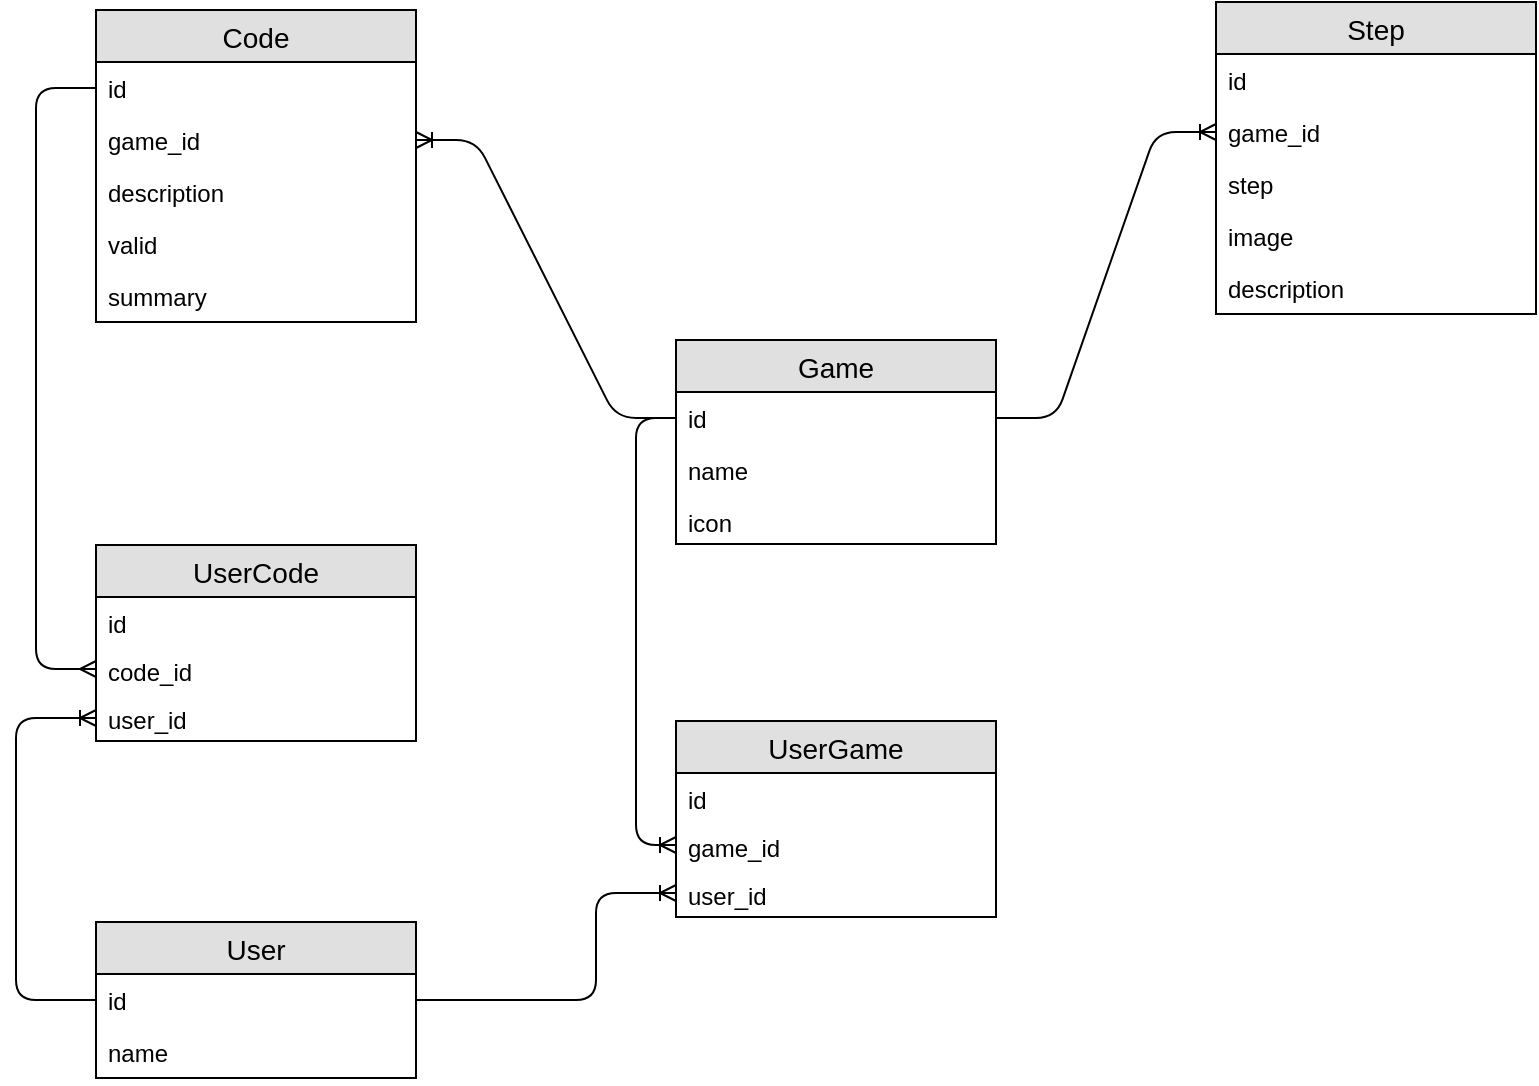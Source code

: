 <mxfile pages="1" version="11.2.5" type="device"><diagram id="rPDLHBHlTD3OvZhAEcyt" name="ER"><mxGraphModel dx="999" dy="465" grid="1" gridSize="10" guides="1" tooltips="1" connect="1" arrows="1" fold="1" page="1" pageScale="1" pageWidth="850" pageHeight="1100" math="0" shadow="0"><root><mxCell id="0"/><mxCell id="1" parent="0"/><mxCell id="XupTdPLpmOC1wS_e2Z3I-1" value="Game" style="swimlane;fontStyle=0;childLayout=stackLayout;horizontal=1;startSize=26;fillColor=#e0e0e0;horizontalStack=0;resizeParent=1;resizeParentMax=0;resizeLast=0;collapsible=1;marginBottom=0;swimlaneFillColor=#ffffff;align=center;fontSize=14;" parent="1" vertex="1"><mxGeometry x="370" y="209" width="160" height="102" as="geometry"/></mxCell><mxCell id="XupTdPLpmOC1wS_e2Z3I-2" value="id" style="text;strokeColor=none;fillColor=none;spacingLeft=4;spacingRight=4;overflow=hidden;rotatable=0;points=[[0,0.5],[1,0.5]];portConstraint=eastwest;fontSize=12;" parent="XupTdPLpmOC1wS_e2Z3I-1" vertex="1"><mxGeometry y="26" width="160" height="26" as="geometry"/></mxCell><mxCell id="XupTdPLpmOC1wS_e2Z3I-3" value="name" style="text;strokeColor=none;fillColor=none;spacingLeft=4;spacingRight=4;overflow=hidden;rotatable=0;points=[[0,0.5],[1,0.5]];portConstraint=eastwest;fontSize=12;" parent="XupTdPLpmOC1wS_e2Z3I-1" vertex="1"><mxGeometry y="52" width="160" height="26" as="geometry"/></mxCell><mxCell id="XupTdPLpmOC1wS_e2Z3I-4" value="icon" style="text;strokeColor=none;fillColor=none;spacingLeft=4;spacingRight=4;overflow=hidden;rotatable=0;points=[[0,0.5],[1,0.5]];portConstraint=eastwest;fontSize=12;" parent="XupTdPLpmOC1wS_e2Z3I-1" vertex="1"><mxGeometry y="78" width="160" height="24" as="geometry"/></mxCell><mxCell id="XupTdPLpmOC1wS_e2Z3I-5" value="User" style="swimlane;fontStyle=0;childLayout=stackLayout;horizontal=1;startSize=26;fillColor=#e0e0e0;horizontalStack=0;resizeParent=1;resizeParentMax=0;resizeLast=0;collapsible=1;marginBottom=0;swimlaneFillColor=#ffffff;align=center;fontSize=14;" parent="1" vertex="1"><mxGeometry x="80" y="500" width="160" height="78" as="geometry"/></mxCell><mxCell id="XupTdPLpmOC1wS_e2Z3I-6" value="id" style="text;strokeColor=none;fillColor=none;spacingLeft=4;spacingRight=4;overflow=hidden;rotatable=0;points=[[0,0.5],[1,0.5]];portConstraint=eastwest;fontSize=12;" parent="XupTdPLpmOC1wS_e2Z3I-5" vertex="1"><mxGeometry y="26" width="160" height="26" as="geometry"/></mxCell><mxCell id="XupTdPLpmOC1wS_e2Z3I-7" value="name" style="text;strokeColor=none;fillColor=none;spacingLeft=4;spacingRight=4;overflow=hidden;rotatable=0;points=[[0,0.5],[1,0.5]];portConstraint=eastwest;fontSize=12;" parent="XupTdPLpmOC1wS_e2Z3I-5" vertex="1"><mxGeometry y="52" width="160" height="26" as="geometry"/></mxCell><mxCell id="XupTdPLpmOC1wS_e2Z3I-9" value="Code" style="swimlane;fontStyle=0;childLayout=stackLayout;horizontal=1;startSize=26;fillColor=#e0e0e0;horizontalStack=0;resizeParent=1;resizeParentMax=0;resizeLast=0;collapsible=1;marginBottom=0;swimlaneFillColor=#ffffff;align=center;fontSize=14;" parent="1" vertex="1"><mxGeometry x="80" y="44" width="160" height="156" as="geometry"/></mxCell><mxCell id="XupTdPLpmOC1wS_e2Z3I-10" value="id" style="text;strokeColor=none;fillColor=none;spacingLeft=4;spacingRight=4;overflow=hidden;rotatable=0;points=[[0,0.5],[1,0.5]];portConstraint=eastwest;fontSize=12;" parent="XupTdPLpmOC1wS_e2Z3I-9" vertex="1"><mxGeometry y="26" width="160" height="26" as="geometry"/></mxCell><mxCell id="C00MlDq9WZtfx4_j9q5f-2" value="game_id" style="text;strokeColor=none;fillColor=none;spacingLeft=4;spacingRight=4;overflow=hidden;rotatable=0;points=[[0,0.5],[1,0.5]];portConstraint=eastwest;fontSize=12;" vertex="1" parent="XupTdPLpmOC1wS_e2Z3I-9"><mxGeometry y="52" width="160" height="26" as="geometry"/></mxCell><mxCell id="XupTdPLpmOC1wS_e2Z3I-19" value="description" style="text;strokeColor=none;fillColor=none;spacingLeft=4;spacingRight=4;overflow=hidden;rotatable=0;points=[[0,0.5],[1,0.5]];portConstraint=eastwest;fontSize=12;" parent="XupTdPLpmOC1wS_e2Z3I-9" vertex="1"><mxGeometry y="78" width="160" height="26" as="geometry"/></mxCell><mxCell id="C00MlDq9WZtfx4_j9q5f-1" value="valid" style="text;strokeColor=none;fillColor=none;spacingLeft=4;spacingRight=4;overflow=hidden;rotatable=0;points=[[0,0.5],[1,0.5]];portConstraint=eastwest;fontSize=12;" vertex="1" parent="XupTdPLpmOC1wS_e2Z3I-9"><mxGeometry y="104" width="160" height="26" as="geometry"/></mxCell><mxCell id="C00MlDq9WZtfx4_j9q5f-16" value="summary" style="text;strokeColor=none;fillColor=none;spacingLeft=4;spacingRight=4;overflow=hidden;rotatable=0;points=[[0,0.5],[1,0.5]];portConstraint=eastwest;fontSize=12;" vertex="1" parent="XupTdPLpmOC1wS_e2Z3I-9"><mxGeometry y="130" width="160" height="26" as="geometry"/></mxCell><mxCell id="XupTdPLpmOC1wS_e2Z3I-14" value="Step" style="swimlane;fontStyle=0;childLayout=stackLayout;horizontal=1;startSize=26;fillColor=#e0e0e0;horizontalStack=0;resizeParent=1;resizeParentMax=0;resizeLast=0;collapsible=1;marginBottom=0;swimlaneFillColor=#ffffff;align=center;fontSize=14;" parent="1" vertex="1"><mxGeometry x="640" y="40" width="160" height="156" as="geometry"/></mxCell><mxCell id="XupTdPLpmOC1wS_e2Z3I-15" value="id" style="text;strokeColor=none;fillColor=none;spacingLeft=4;spacingRight=4;overflow=hidden;rotatable=0;points=[[0,0.5],[1,0.5]];portConstraint=eastwest;fontSize=12;" parent="XupTdPLpmOC1wS_e2Z3I-14" vertex="1"><mxGeometry y="26" width="160" height="26" as="geometry"/></mxCell><mxCell id="XupTdPLpmOC1wS_e2Z3I-17" value="game_id" style="text;strokeColor=none;fillColor=none;spacingLeft=4;spacingRight=4;overflow=hidden;rotatable=0;points=[[0,0.5],[1,0.5]];portConstraint=eastwest;fontSize=12;" parent="XupTdPLpmOC1wS_e2Z3I-14" vertex="1"><mxGeometry y="52" width="160" height="26" as="geometry"/></mxCell><mxCell id="XupTdPLpmOC1wS_e2Z3I-16" value="step" style="text;strokeColor=none;fillColor=none;spacingLeft=4;spacingRight=4;overflow=hidden;rotatable=0;points=[[0,0.5],[1,0.5]];portConstraint=eastwest;fontSize=12;" parent="XupTdPLpmOC1wS_e2Z3I-14" vertex="1"><mxGeometry y="78" width="160" height="26" as="geometry"/></mxCell><mxCell id="XupTdPLpmOC1wS_e2Z3I-20" value="image" style="text;strokeColor=none;fillColor=none;spacingLeft=4;spacingRight=4;overflow=hidden;rotatable=0;points=[[0,0.5],[1,0.5]];portConstraint=eastwest;fontSize=12;" parent="XupTdPLpmOC1wS_e2Z3I-14" vertex="1"><mxGeometry y="104" width="160" height="26" as="geometry"/></mxCell><mxCell id="XupTdPLpmOC1wS_e2Z3I-21" value="description" style="text;strokeColor=none;fillColor=none;spacingLeft=4;spacingRight=4;overflow=hidden;rotatable=0;points=[[0,0.5],[1,0.5]];portConstraint=eastwest;fontSize=12;" parent="XupTdPLpmOC1wS_e2Z3I-14" vertex="1"><mxGeometry y="130" width="160" height="26" as="geometry"/></mxCell><mxCell id="C00MlDq9WZtfx4_j9q5f-11" value="" style="edgeStyle=entityRelationEdgeStyle;fontSize=12;html=1;endArrow=ERoneToMany;exitX=1;exitY=0.5;exitDx=0;exitDy=0;" edge="1" parent="1" source="XupTdPLpmOC1wS_e2Z3I-2" target="XupTdPLpmOC1wS_e2Z3I-17"><mxGeometry width="100" height="100" relative="1" as="geometry"><mxPoint x="370" y="285" as="sourcePoint"/><mxPoint x="610" y="215" as="targetPoint"/></mxGeometry></mxCell><mxCell id="C00MlDq9WZtfx4_j9q5f-15" value="" style="edgeStyle=entityRelationEdgeStyle;fontSize=12;html=1;endArrow=ERoneToMany;" edge="1" parent="1" source="XupTdPLpmOC1wS_e2Z3I-2" target="C00MlDq9WZtfx4_j9q5f-2"><mxGeometry width="100" height="100" relative="1" as="geometry"><mxPoint x="270" y="291" as="sourcePoint"/><mxPoint x="410" y="120" as="targetPoint"/></mxGeometry></mxCell><mxCell id="C00MlDq9WZtfx4_j9q5f-17" value="UserGame" style="swimlane;fontStyle=0;childLayout=stackLayout;horizontal=1;startSize=26;fillColor=#e0e0e0;horizontalStack=0;resizeParent=1;resizeParentMax=0;resizeLast=0;collapsible=1;marginBottom=0;swimlaneFillColor=#ffffff;align=center;fontSize=14;" vertex="1" parent="1"><mxGeometry x="370" y="399.5" width="160" height="98" as="geometry"/></mxCell><mxCell id="C00MlDq9WZtfx4_j9q5f-22" value="id" style="text;strokeColor=none;fillColor=none;spacingLeft=4;spacingRight=4;overflow=hidden;rotatable=0;points=[[0,0.5],[1,0.5]];portConstraint=eastwest;fontSize=12;" vertex="1" parent="C00MlDq9WZtfx4_j9q5f-17"><mxGeometry y="26" width="160" height="24" as="geometry"/></mxCell><mxCell id="C00MlDq9WZtfx4_j9q5f-23" value="game_id" style="text;strokeColor=none;fillColor=none;spacingLeft=4;spacingRight=4;overflow=hidden;rotatable=0;points=[[0,0.5],[1,0.5]];portConstraint=eastwest;fontSize=12;" vertex="1" parent="C00MlDq9WZtfx4_j9q5f-17"><mxGeometry y="50" width="160" height="24" as="geometry"/></mxCell><mxCell id="C00MlDq9WZtfx4_j9q5f-20" value="user_id" style="text;strokeColor=none;fillColor=none;spacingLeft=4;spacingRight=4;overflow=hidden;rotatable=0;points=[[0,0.5],[1,0.5]];portConstraint=eastwest;fontSize=12;" vertex="1" parent="C00MlDq9WZtfx4_j9q5f-17"><mxGeometry y="74" width="160" height="24" as="geometry"/></mxCell><mxCell id="C00MlDq9WZtfx4_j9q5f-24" value="" style="edgeStyle=orthogonalEdgeStyle;fontSize=12;html=1;endArrow=ERoneToMany;entryX=0;entryY=0.5;entryDx=0;entryDy=0;exitX=1;exitY=0.5;exitDx=0;exitDy=0;" edge="1" parent="1" source="XupTdPLpmOC1wS_e2Z3I-6" target="C00MlDq9WZtfx4_j9q5f-20"><mxGeometry width="100" height="100" relative="1" as="geometry"><mxPoint x="270" y="640" as="sourcePoint"/><mxPoint x="290" y="480" as="targetPoint"/><Array as="points"><mxPoint x="330" y="539"/><mxPoint x="330" y="486"/></Array></mxGeometry></mxCell><mxCell id="C00MlDq9WZtfx4_j9q5f-25" value="" style="edgeStyle=orthogonalEdgeStyle;fontSize=12;html=1;endArrow=ERoneToMany;exitX=0;exitY=0.5;exitDx=0;exitDy=0;entryX=0;entryY=0.5;entryDx=0;entryDy=0;" edge="1" parent="1" source="XupTdPLpmOC1wS_e2Z3I-2" target="C00MlDq9WZtfx4_j9q5f-23"><mxGeometry width="100" height="100" relative="1" as="geometry"><mxPoint x="60" y="480" as="sourcePoint"/><mxPoint x="160" y="380" as="targetPoint"/><Array as="points"><mxPoint x="350" y="248"/><mxPoint x="350" y="462"/></Array></mxGeometry></mxCell><mxCell id="C00MlDq9WZtfx4_j9q5f-26" value="UserCode" style="swimlane;fontStyle=0;childLayout=stackLayout;horizontal=1;startSize=26;fillColor=#e0e0e0;horizontalStack=0;resizeParent=1;resizeParentMax=0;resizeLast=0;collapsible=1;marginBottom=0;swimlaneFillColor=#ffffff;align=center;fontSize=14;" vertex="1" parent="1"><mxGeometry x="80" y="311.5" width="160" height="98" as="geometry"/></mxCell><mxCell id="C00MlDq9WZtfx4_j9q5f-27" value="id" style="text;strokeColor=none;fillColor=none;spacingLeft=4;spacingRight=4;overflow=hidden;rotatable=0;points=[[0,0.5],[1,0.5]];portConstraint=eastwest;fontSize=12;" vertex="1" parent="C00MlDq9WZtfx4_j9q5f-26"><mxGeometry y="26" width="160" height="24" as="geometry"/></mxCell><mxCell id="C00MlDq9WZtfx4_j9q5f-28" value="code_id" style="text;strokeColor=none;fillColor=none;spacingLeft=4;spacingRight=4;overflow=hidden;rotatable=0;points=[[0,0.5],[1,0.5]];portConstraint=eastwest;fontSize=12;" vertex="1" parent="C00MlDq9WZtfx4_j9q5f-26"><mxGeometry y="50" width="160" height="24" as="geometry"/></mxCell><mxCell id="C00MlDq9WZtfx4_j9q5f-29" value="user_id" style="text;strokeColor=none;fillColor=none;spacingLeft=4;spacingRight=4;overflow=hidden;rotatable=0;points=[[0,0.5],[1,0.5]];portConstraint=eastwest;fontSize=12;" vertex="1" parent="C00MlDq9WZtfx4_j9q5f-26"><mxGeometry y="74" width="160" height="24" as="geometry"/></mxCell><mxCell id="C00MlDq9WZtfx4_j9q5f-30" value="" style="edgeStyle=orthogonalEdgeStyle;fontSize=12;html=1;endArrow=ERmany;exitX=0;exitY=0.5;exitDx=0;exitDy=0;entryX=0;entryY=0.5;entryDx=0;entryDy=0;" edge="1" parent="1" source="XupTdPLpmOC1wS_e2Z3I-10" target="C00MlDq9WZtfx4_j9q5f-28"><mxGeometry width="100" height="100" relative="1" as="geometry"><mxPoint x="40" y="340" as="sourcePoint"/><mxPoint x="140" y="240" as="targetPoint"/><Array as="points"><mxPoint x="50" y="83"/><mxPoint x="50" y="374"/></Array></mxGeometry></mxCell><mxCell id="C00MlDq9WZtfx4_j9q5f-31" value="" style="edgeStyle=orthogonalEdgeStyle;fontSize=12;html=1;endArrow=ERoneToMany;exitX=0;exitY=0.5;exitDx=0;exitDy=0;" edge="1" parent="1" source="XupTdPLpmOC1wS_e2Z3I-6" target="C00MlDq9WZtfx4_j9q5f-29"><mxGeometry width="100" height="100" relative="1" as="geometry"><mxPoint x="250" y="549" as="sourcePoint"/><mxPoint x="380" y="496" as="targetPoint"/><Array as="points"><mxPoint x="40" y="539"/><mxPoint x="40" y="398"/></Array></mxGeometry></mxCell></root></mxGraphModel></diagram></mxfile>